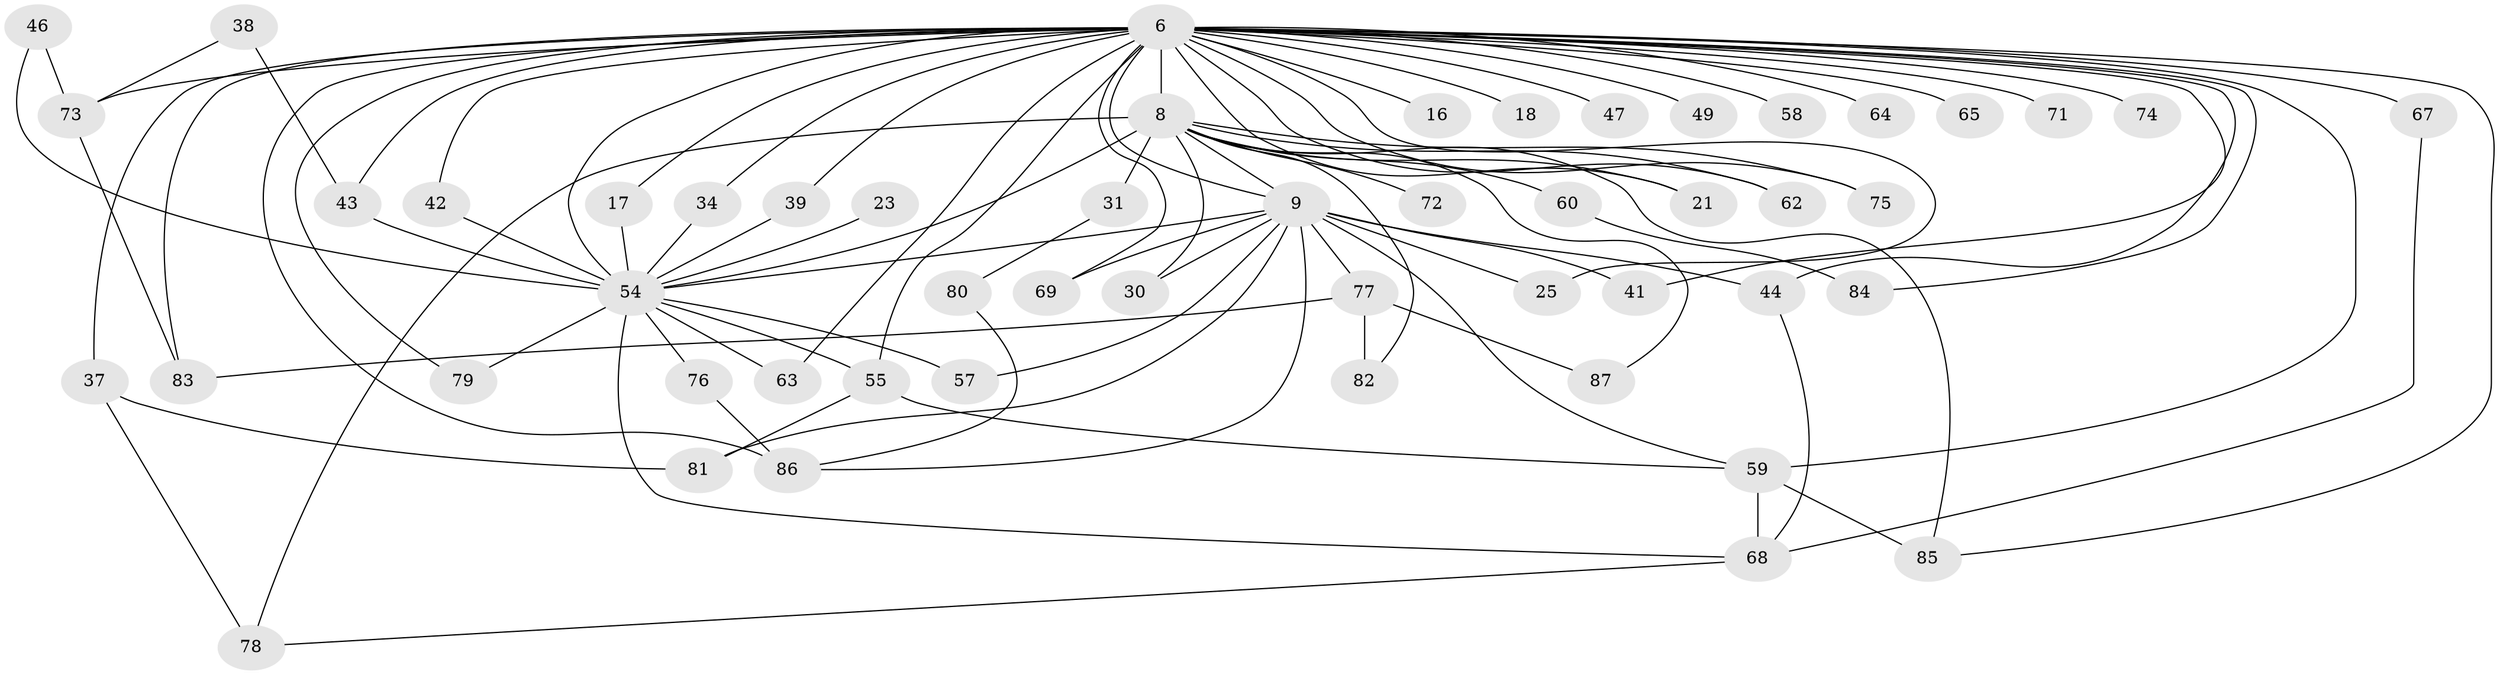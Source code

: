 // original degree distribution, {29: 0.011494252873563218, 19: 0.011494252873563218, 22: 0.011494252873563218, 17: 0.022988505747126436, 18: 0.022988505747126436, 24: 0.011494252873563218, 16: 0.011494252873563218, 15: 0.011494252873563218, 6: 0.022988505747126436, 3: 0.19540229885057472, 7: 0.011494252873563218, 2: 0.5632183908045977, 4: 0.05747126436781609, 5: 0.034482758620689655}
// Generated by graph-tools (version 1.1) at 2025/47/03/04/25 21:47:40]
// undirected, 52 vertices, 92 edges
graph export_dot {
graph [start="1"]
  node [color=gray90,style=filled];
  6 [super="+1+3"];
  8 [super="+4"];
  9 [super="+7"];
  16;
  17;
  18;
  21;
  23;
  25;
  30;
  31;
  34;
  37;
  38;
  39;
  41 [super="+32"];
  42;
  43 [super="+19"];
  44 [super="+26"];
  46;
  47;
  49;
  54 [super="+12+10+14"];
  55 [super="+52"];
  57;
  58;
  59 [super="+53"];
  60 [super="+24"];
  62;
  63;
  64;
  65;
  67 [super="+20"];
  68 [super="+33"];
  69 [super="+45"];
  71;
  72;
  73 [super="+15+61"];
  74 [super="+40"];
  75 [super="+36"];
  76;
  77 [super="+28"];
  78 [super="+51"];
  79;
  80;
  81 [super="+66+70"];
  82;
  83 [super="+35"];
  84 [super="+29"];
  85 [super="+48"];
  86 [super="+56"];
  87;
  6 -- 8 [weight=8];
  6 -- 9 [weight=8];
  6 -- 18 [weight=2];
  6 -- 21;
  6 -- 34;
  6 -- 41 [weight=3];
  6 -- 47 [weight=2];
  6 -- 49 [weight=2];
  6 -- 58 [weight=2];
  6 -- 63;
  6 -- 67 [weight=2];
  6 -- 71 [weight=2];
  6 -- 84 [weight=2];
  6 -- 69 [weight=2];
  6 -- 73 [weight=4];
  6 -- 74 [weight=3];
  6 -- 75 [weight=2];
  6 -- 79;
  6 -- 16 [weight=2];
  6 -- 17;
  6 -- 86 [weight=2];
  6 -- 37 [weight=2];
  6 -- 44;
  6 -- 43;
  6 -- 64;
  6 -- 65 [weight=2];
  6 -- 25;
  6 -- 39;
  6 -- 42;
  6 -- 59 [weight=4];
  6 -- 62;
  6 -- 54 [weight=10];
  6 -- 85;
  6 -- 83;
  6 -- 55;
  8 -- 9 [weight=4];
  8 -- 31 [weight=2];
  8 -- 60 [weight=2];
  8 -- 62;
  8 -- 72 [weight=2];
  8 -- 82;
  8 -- 87;
  8 -- 21;
  8 -- 30;
  8 -- 75;
  8 -- 54 [weight=5];
  8 -- 85;
  8 -- 78;
  9 -- 77 [weight=3];
  9 -- 25;
  9 -- 30;
  9 -- 57;
  9 -- 69;
  9 -- 44;
  9 -- 41;
  9 -- 59;
  9 -- 86;
  9 -- 54 [weight=4];
  9 -- 81;
  17 -- 54;
  23 -- 54 [weight=2];
  31 -- 80;
  34 -- 54;
  37 -- 78;
  37 -- 81 [weight=2];
  38 -- 43;
  38 -- 73;
  39 -- 54;
  42 -- 54;
  43 -- 54 [weight=2];
  44 -- 68;
  46 -- 73;
  46 -- 54;
  54 -- 68 [weight=2];
  54 -- 76;
  54 -- 79;
  54 -- 57;
  54 -- 63;
  54 -- 55;
  55 -- 59;
  55 -- 81;
  59 -- 68 [weight=2];
  59 -- 85;
  60 -- 84;
  67 -- 68;
  68 -- 78;
  73 -- 83;
  76 -- 86;
  77 -- 82;
  77 -- 87;
  77 -- 83;
  80 -- 86;
}

